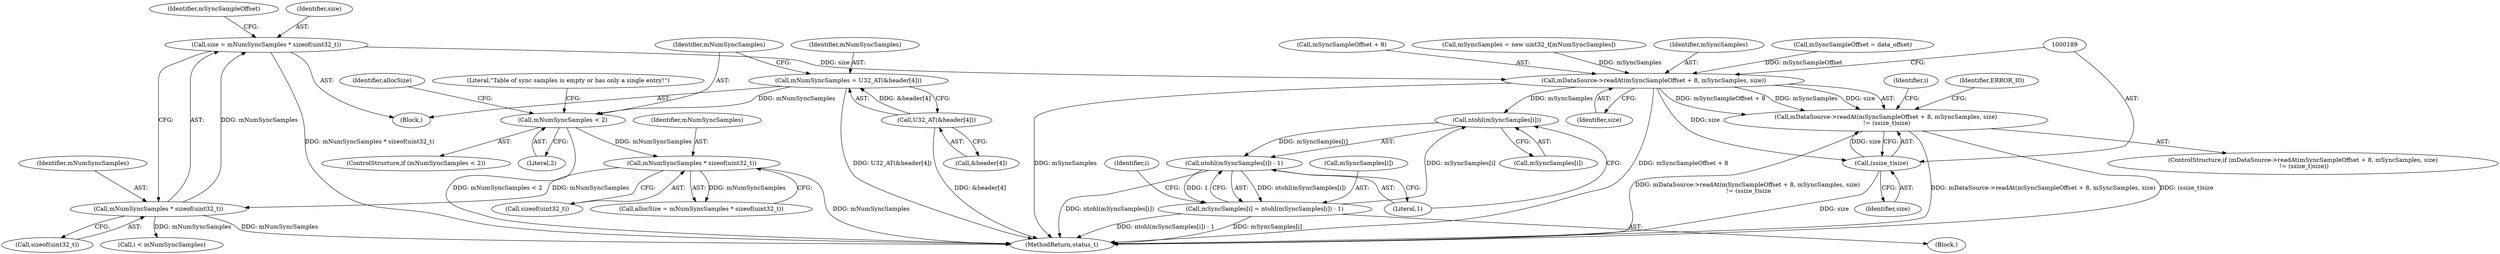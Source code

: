 digraph "1_Android_cf1581c66c2ad8c5b1aaca2e43e350cf5974f46d_0@integer" {
"1000174" [label="(Call,size = mNumSyncSamples * sizeof(uint32_t))"];
"1000176" [label="(Call,mNumSyncSamples * sizeof(uint32_t))"];
"1000158" [label="(Call,mNumSyncSamples * sizeof(uint32_t))"];
"1000149" [label="(Call,mNumSyncSamples < 2)"];
"1000141" [label="(Call,mNumSyncSamples = U32_AT(&header[4]))"];
"1000143" [label="(Call,U32_AT(&header[4]))"];
"1000182" [label="(Call,mDataSource->readAt(mSyncSampleOffset + 8, mSyncSamples, size))"];
"1000181" [label="(Call,mDataSource->readAt(mSyncSampleOffset + 8, mSyncSamples, size)\n != (ssize_t)size)"];
"1000188" [label="(Call,(ssize_t)size)"];
"1000210" [label="(Call,ntohl(mSyncSamples[i]))"];
"1000209" [label="(Call,ntohl(mSyncSamples[i]) - 1)"];
"1000205" [label="(Call,mSyncSamples[i] = ntohl(mSyncSamples[i]) - 1)"];
"1000209" [label="(Call,ntohl(mSyncSamples[i]) - 1)"];
"1000204" [label="(Block,)"];
"1000143" [label="(Call,U32_AT(&header[4]))"];
"1000190" [label="(Identifier,size)"];
"1000177" [label="(Identifier,mNumSyncSamples)"];
"1000156" [label="(Call,allocSize = mNumSyncSamples * sizeof(uint32_t))"];
"1000150" [label="(Identifier,mNumSyncSamples)"];
"1000141" [label="(Call,mNumSyncSamples = U32_AT(&header[4]))"];
"1000186" [label="(Identifier,mSyncSamples)"];
"1000184" [label="(Identifier,mSyncSampleOffset)"];
"1000210" [label="(Call,ntohl(mSyncSamples[i]))"];
"1000203" [label="(Identifier,i)"];
"1000115" [label="(Call,mSyncSampleOffset = data_offset)"];
"1000182" [label="(Call,mDataSource->readAt(mSyncSampleOffset + 8, mSyncSamples, size))"];
"1000174" [label="(Call,size = mNumSyncSamples * sizeof(uint32_t))"];
"1000159" [label="(Identifier,mNumSyncSamples)"];
"1000142" [label="(Identifier,mNumSyncSamples)"];
"1000187" [label="(Identifier,size)"];
"1000211" [label="(Call,mSyncSamples[i])"];
"1000217" [label="(MethodReturn,status_t)"];
"1000214" [label="(Literal,1)"];
"1000157" [label="(Identifier,allocSize)"];
"1000183" [label="(Call,mSyncSampleOffset + 8)"];
"1000197" [label="(Identifier,i)"];
"1000178" [label="(Call,sizeof(uint32_t))"];
"1000144" [label="(Call,&header[4])"];
"1000205" [label="(Call,mSyncSamples[i] = ntohl(mSyncSamples[i]) - 1)"];
"1000199" [label="(Call,i < mNumSyncSamples)"];
"1000176" [label="(Call,mNumSyncSamples * sizeof(uint32_t))"];
"1000103" [label="(Block,)"];
"1000158" [label="(Call,mNumSyncSamples * sizeof(uint32_t))"];
"1000175" [label="(Identifier,size)"];
"1000206" [label="(Call,mSyncSamples[i])"];
"1000148" [label="(ControlStructure,if (mNumSyncSamples < 2))"];
"1000180" [label="(ControlStructure,if (mDataSource->readAt(mSyncSampleOffset + 8, mSyncSamples, size)\n != (ssize_t)size))"];
"1000149" [label="(Call,mNumSyncSamples < 2)"];
"1000154" [label="(Literal,\"Table of sync samples is empty or has only a single entry!\")"];
"1000188" [label="(Call,(ssize_t)size)"];
"1000160" [label="(Call,sizeof(uint32_t))"];
"1000181" [label="(Call,mDataSource->readAt(mSyncSampleOffset + 8, mSyncSamples, size)\n != (ssize_t)size)"];
"1000193" [label="(Identifier,ERROR_IO)"];
"1000151" [label="(Literal,2)"];
"1000169" [label="(Call,mSyncSamples = new uint32_t[mNumSyncSamples])"];
"1000174" -> "1000103"  [label="AST: "];
"1000174" -> "1000176"  [label="CFG: "];
"1000175" -> "1000174"  [label="AST: "];
"1000176" -> "1000174"  [label="AST: "];
"1000184" -> "1000174"  [label="CFG: "];
"1000174" -> "1000217"  [label="DDG: mNumSyncSamples * sizeof(uint32_t)"];
"1000176" -> "1000174"  [label="DDG: mNumSyncSamples"];
"1000174" -> "1000182"  [label="DDG: size"];
"1000176" -> "1000178"  [label="CFG: "];
"1000177" -> "1000176"  [label="AST: "];
"1000178" -> "1000176"  [label="AST: "];
"1000176" -> "1000217"  [label="DDG: mNumSyncSamples"];
"1000158" -> "1000176"  [label="DDG: mNumSyncSamples"];
"1000176" -> "1000199"  [label="DDG: mNumSyncSamples"];
"1000158" -> "1000156"  [label="AST: "];
"1000158" -> "1000160"  [label="CFG: "];
"1000159" -> "1000158"  [label="AST: "];
"1000160" -> "1000158"  [label="AST: "];
"1000156" -> "1000158"  [label="CFG: "];
"1000158" -> "1000217"  [label="DDG: mNumSyncSamples"];
"1000158" -> "1000156"  [label="DDG: mNumSyncSamples"];
"1000149" -> "1000158"  [label="DDG: mNumSyncSamples"];
"1000149" -> "1000148"  [label="AST: "];
"1000149" -> "1000151"  [label="CFG: "];
"1000150" -> "1000149"  [label="AST: "];
"1000151" -> "1000149"  [label="AST: "];
"1000154" -> "1000149"  [label="CFG: "];
"1000157" -> "1000149"  [label="CFG: "];
"1000149" -> "1000217"  [label="DDG: mNumSyncSamples < 2"];
"1000141" -> "1000149"  [label="DDG: mNumSyncSamples"];
"1000141" -> "1000103"  [label="AST: "];
"1000141" -> "1000143"  [label="CFG: "];
"1000142" -> "1000141"  [label="AST: "];
"1000143" -> "1000141"  [label="AST: "];
"1000150" -> "1000141"  [label="CFG: "];
"1000141" -> "1000217"  [label="DDG: U32_AT(&header[4])"];
"1000143" -> "1000141"  [label="DDG: &header[4]"];
"1000143" -> "1000144"  [label="CFG: "];
"1000144" -> "1000143"  [label="AST: "];
"1000143" -> "1000217"  [label="DDG: &header[4]"];
"1000182" -> "1000181"  [label="AST: "];
"1000182" -> "1000187"  [label="CFG: "];
"1000183" -> "1000182"  [label="AST: "];
"1000186" -> "1000182"  [label="AST: "];
"1000187" -> "1000182"  [label="AST: "];
"1000189" -> "1000182"  [label="CFG: "];
"1000182" -> "1000217"  [label="DDG: mSyncSamples"];
"1000182" -> "1000217"  [label="DDG: mSyncSampleOffset + 8"];
"1000182" -> "1000181"  [label="DDG: mSyncSampleOffset + 8"];
"1000182" -> "1000181"  [label="DDG: mSyncSamples"];
"1000182" -> "1000181"  [label="DDG: size"];
"1000115" -> "1000182"  [label="DDG: mSyncSampleOffset"];
"1000169" -> "1000182"  [label="DDG: mSyncSamples"];
"1000182" -> "1000188"  [label="DDG: size"];
"1000182" -> "1000210"  [label="DDG: mSyncSamples"];
"1000181" -> "1000180"  [label="AST: "];
"1000181" -> "1000188"  [label="CFG: "];
"1000188" -> "1000181"  [label="AST: "];
"1000193" -> "1000181"  [label="CFG: "];
"1000197" -> "1000181"  [label="CFG: "];
"1000181" -> "1000217"  [label="DDG: mDataSource->readAt(mSyncSampleOffset + 8, mSyncSamples, size)\n != (ssize_t)size"];
"1000181" -> "1000217"  [label="DDG: mDataSource->readAt(mSyncSampleOffset + 8, mSyncSamples, size)"];
"1000181" -> "1000217"  [label="DDG: (ssize_t)size"];
"1000188" -> "1000181"  [label="DDG: size"];
"1000188" -> "1000190"  [label="CFG: "];
"1000189" -> "1000188"  [label="AST: "];
"1000190" -> "1000188"  [label="AST: "];
"1000188" -> "1000217"  [label="DDG: size"];
"1000210" -> "1000209"  [label="AST: "];
"1000210" -> "1000211"  [label="CFG: "];
"1000211" -> "1000210"  [label="AST: "];
"1000214" -> "1000210"  [label="CFG: "];
"1000210" -> "1000209"  [label="DDG: mSyncSamples[i]"];
"1000205" -> "1000210"  [label="DDG: mSyncSamples[i]"];
"1000209" -> "1000205"  [label="AST: "];
"1000209" -> "1000214"  [label="CFG: "];
"1000214" -> "1000209"  [label="AST: "];
"1000205" -> "1000209"  [label="CFG: "];
"1000209" -> "1000217"  [label="DDG: ntohl(mSyncSamples[i])"];
"1000209" -> "1000205"  [label="DDG: ntohl(mSyncSamples[i])"];
"1000209" -> "1000205"  [label="DDG: 1"];
"1000205" -> "1000204"  [label="AST: "];
"1000206" -> "1000205"  [label="AST: "];
"1000203" -> "1000205"  [label="CFG: "];
"1000205" -> "1000217"  [label="DDG: ntohl(mSyncSamples[i]) - 1"];
"1000205" -> "1000217"  [label="DDG: mSyncSamples[i]"];
}
